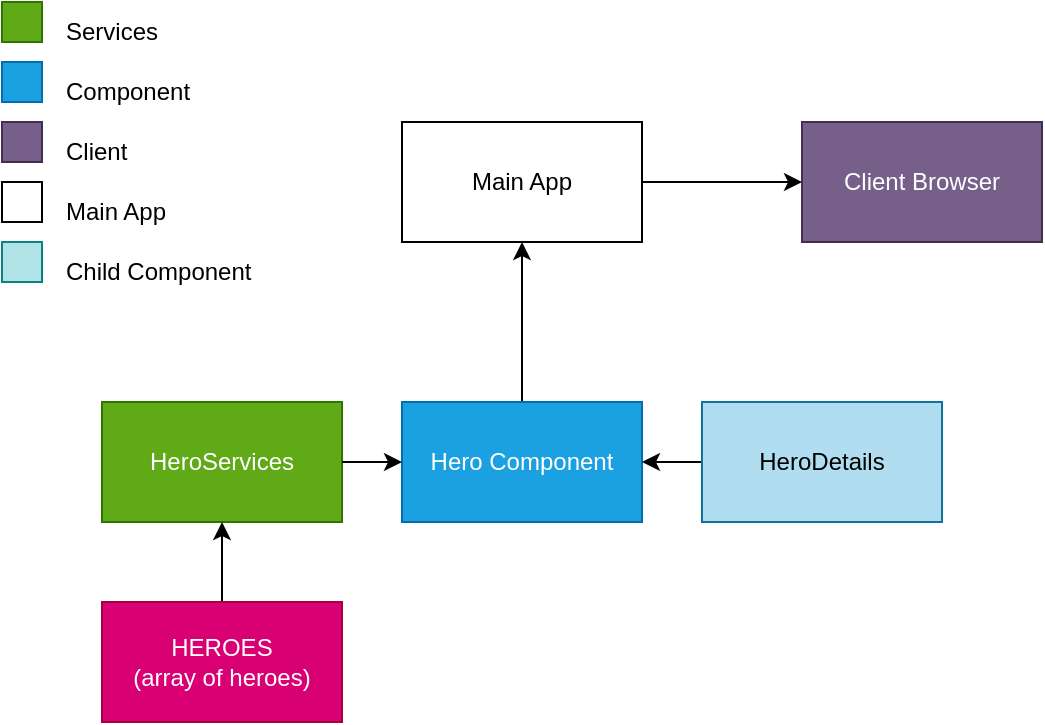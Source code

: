 <mxfile>
    <diagram id="3YhKDfm-Zm15OXIaGgIK" name="Page-1">
        <mxGraphModel dx="605" dy="201" grid="1" gridSize="10" guides="1" tooltips="1" connect="1" arrows="1" fold="1" page="1" pageScale="1" pageWidth="850" pageHeight="1100" math="0" shadow="0">
            <root>
                <mxCell id="0"/>
                <mxCell id="1" parent="0"/>
                <mxCell id="27" value="" style="group" parent="1" vertex="1" connectable="0">
                    <mxGeometry x="200" y="230" width="470" height="300" as="geometry"/>
                </mxCell>
                <mxCell id="5" style="edgeStyle=none;html=1;" parent="27" source="2" edge="1">
                    <mxGeometry relative="1" as="geometry">
                        <mxPoint x="350" y="30" as="targetPoint"/>
                    </mxGeometry>
                </mxCell>
                <mxCell id="2" value="Main App" style="rounded=0;whiteSpace=wrap;html=1;" parent="27" vertex="1">
                    <mxGeometry x="150" width="120" height="60" as="geometry"/>
                </mxCell>
                <mxCell id="4" value="HeroServices" style="rounded=0;whiteSpace=wrap;html=1;fillColor=#60a917;fontColor=#ffffff;strokeColor=#2D7600;" parent="27" vertex="1">
                    <mxGeometry y="140" width="120" height="60" as="geometry"/>
                </mxCell>
                <mxCell id="6" value="Client Browser" style="rounded=0;whiteSpace=wrap;html=1;fillColor=#76608a;fontColor=#ffffff;strokeColor=#432D57;" parent="27" vertex="1">
                    <mxGeometry x="350" width="120" height="60" as="geometry"/>
                </mxCell>
                <mxCell id="9" style="edgeStyle=none;html=1;entryX=0.5;entryY=1;entryDx=0;entryDy=0;" parent="27" source="8" target="4" edge="1">
                    <mxGeometry relative="1" as="geometry"/>
                </mxCell>
                <mxCell id="8" value="HEROES&lt;br&gt;(array of heroes)" style="rounded=0;whiteSpace=wrap;html=1;fillColor=#d80073;fontColor=#ffffff;strokeColor=#A50040;" parent="27" vertex="1">
                    <mxGeometry y="240" width="120" height="60" as="geometry"/>
                </mxCell>
                <mxCell id="14" style="edgeStyle=none;html=1;entryX=0.5;entryY=1;entryDx=0;entryDy=0;" parent="27" source="11" target="2" edge="1">
                    <mxGeometry relative="1" as="geometry"/>
                </mxCell>
                <mxCell id="11" value="Hero Component" style="rounded=0;whiteSpace=wrap;html=1;fillColor=#1ba1e2;fontColor=#ffffff;strokeColor=#006EAF;" parent="27" vertex="1">
                    <mxGeometry x="150" y="140" width="120" height="60" as="geometry"/>
                </mxCell>
                <mxCell id="10" style="edgeStyle=none;html=1;entryX=0;entryY=0.5;entryDx=0;entryDy=0;" parent="27" source="4" target="11" edge="1">
                    <mxGeometry relative="1" as="geometry">
                        <mxPoint x="170" y="170" as="targetPoint"/>
                    </mxGeometry>
                </mxCell>
                <mxCell id="13" style="edgeStyle=none;html=1;entryX=1;entryY=0.5;entryDx=0;entryDy=0;" parent="27" source="12" target="11" edge="1">
                    <mxGeometry relative="1" as="geometry"/>
                </mxCell>
                <mxCell id="12" value="&lt;font color=&quot;#000000&quot;&gt;HeroDetails&lt;/font&gt;" style="rounded=0;whiteSpace=wrap;html=1;fillColor=#b1ddf0;strokeColor=#10739e;" parent="27" vertex="1">
                    <mxGeometry x="300" y="140" width="120" height="60" as="geometry"/>
                </mxCell>
                <mxCell id="26" value="" style="group" parent="27" vertex="1" connectable="0">
                    <mxGeometry x="-50" y="-60" width="150" height="150" as="geometry"/>
                </mxCell>
                <mxCell id="15" value="" style="rounded=0;whiteSpace=wrap;html=1;fillColor=#60a917;fontColor=#ffffff;strokeColor=#2D7600;" parent="26" vertex="1">
                    <mxGeometry width="20" height="20" as="geometry"/>
                </mxCell>
                <mxCell id="16" value="" style="rounded=0;whiteSpace=wrap;html=1;fillColor=#1ba1e2;fontColor=#ffffff;strokeColor=#006EAF;" parent="26" vertex="1">
                    <mxGeometry y="30" width="20" height="20" as="geometry"/>
                </mxCell>
                <mxCell id="17" value="" style="rounded=0;whiteSpace=wrap;html=1;fillColor=#76608a;fontColor=#ffffff;strokeColor=#432D57;" parent="26" vertex="1">
                    <mxGeometry y="60" width="20" height="20" as="geometry"/>
                </mxCell>
                <mxCell id="18" value="" style="rounded=0;whiteSpace=wrap;html=1;" parent="26" vertex="1">
                    <mxGeometry y="90" width="20" height="20" as="geometry"/>
                </mxCell>
                <mxCell id="19" value="" style="rounded=0;whiteSpace=wrap;html=1;fillColor=#b0e3e6;strokeColor=#0e8088;" parent="26" vertex="1">
                    <mxGeometry y="120" width="20" height="20" as="geometry"/>
                </mxCell>
                <mxCell id="20" value="Services" style="text;html=1;align=left;verticalAlign=middle;resizable=0;points=[];autosize=1;strokeColor=none;fillColor=none;" parent="26" vertex="1">
                    <mxGeometry x="30" width="70" height="30" as="geometry"/>
                </mxCell>
                <mxCell id="21" value="Component" style="text;html=1;align=left;verticalAlign=middle;resizable=0;points=[];autosize=1;strokeColor=none;fillColor=none;" parent="26" vertex="1">
                    <mxGeometry x="30" y="30" width="90" height="30" as="geometry"/>
                </mxCell>
                <mxCell id="22" value="Client" style="text;html=1;align=left;verticalAlign=middle;resizable=0;points=[];autosize=1;strokeColor=none;fillColor=none;" parent="26" vertex="1">
                    <mxGeometry x="30" y="60" width="50" height="30" as="geometry"/>
                </mxCell>
                <mxCell id="23" value="Main App" style="text;html=1;align=left;verticalAlign=middle;resizable=0;points=[];autosize=1;strokeColor=none;fillColor=none;" parent="26" vertex="1">
                    <mxGeometry x="30" y="90" width="70" height="30" as="geometry"/>
                </mxCell>
                <mxCell id="24" value="Child Component" style="text;html=1;align=left;verticalAlign=middle;resizable=0;points=[];autosize=1;strokeColor=none;fillColor=none;" parent="26" vertex="1">
                    <mxGeometry x="30" y="120" width="120" height="30" as="geometry"/>
                </mxCell>
            </root>
        </mxGraphModel>
    </diagram>
</mxfile>